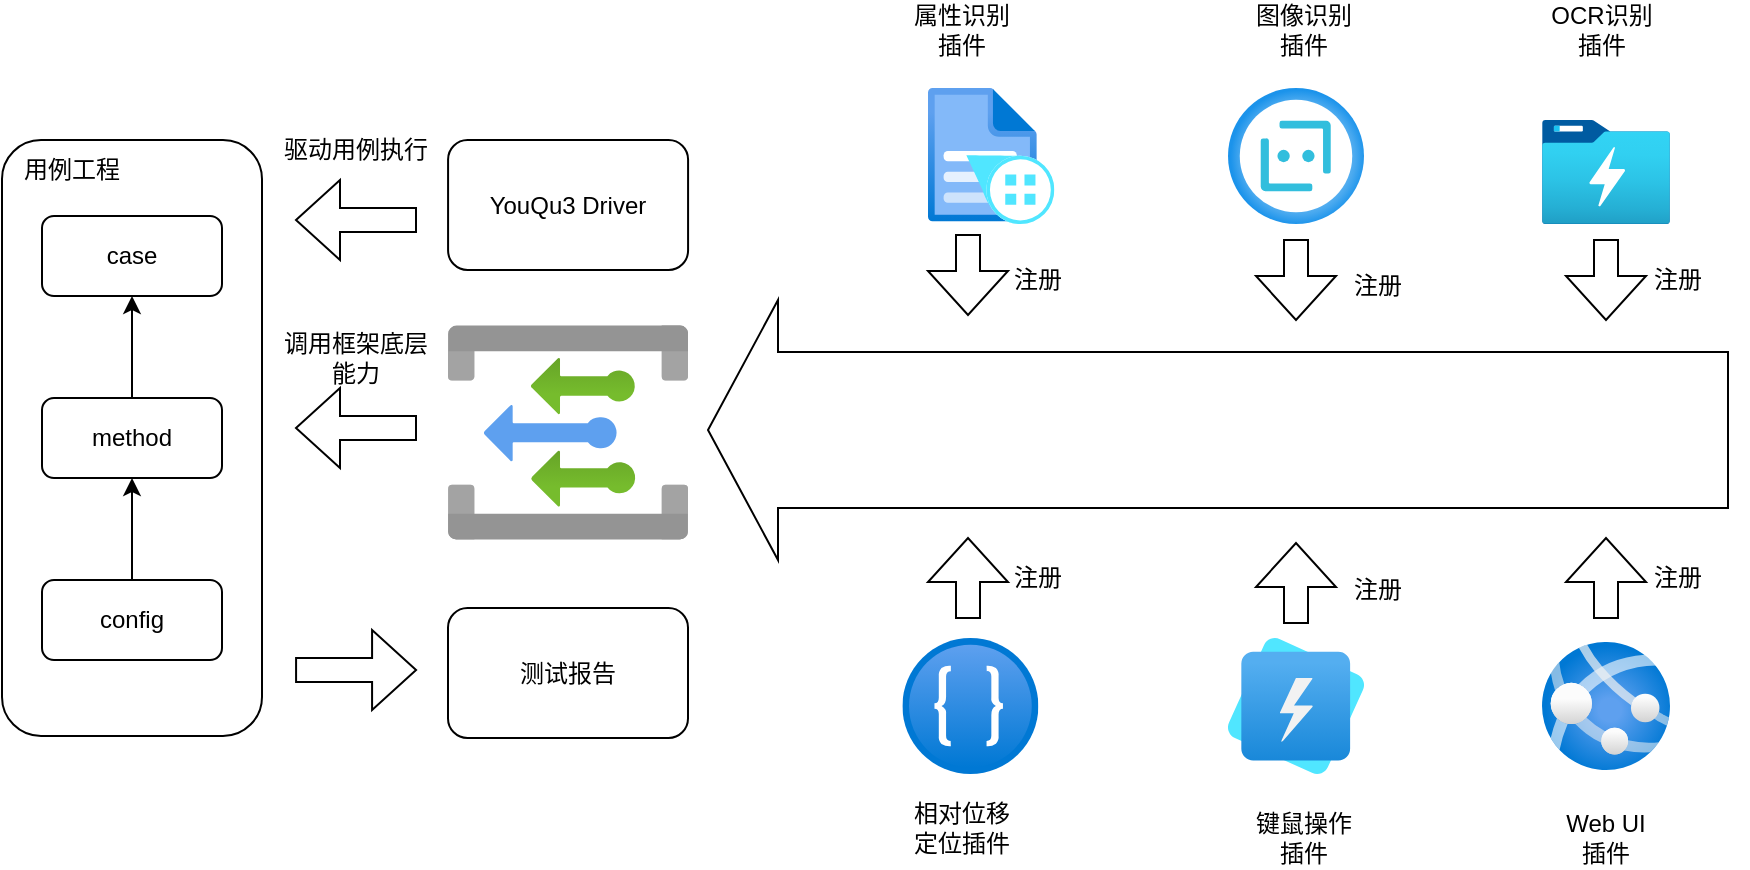 <mxfile version="24.4.10" type="github">
  <diagram name="第 1 页" id="FLwqT2IODWgFMGZDdFb9">
    <mxGraphModel dx="1434" dy="793" grid="1" gridSize="10" guides="1" tooltips="1" connect="1" arrows="1" fold="1" page="1" pageScale="1" pageWidth="827" pageHeight="1169" math="0" shadow="0">
      <root>
        <mxCell id="0" />
        <mxCell id="1" parent="0" />
        <mxCell id="IPiMeqoOZodyVskVW9rZ-2" value="" style="html=1;shadow=0;dashed=0;align=center;verticalAlign=middle;shape=mxgraph.arrows2.arrow;dy=0.4;dx=35;flipH=1;notch=0;" vertex="1" parent="1">
          <mxGeometry x="410" y="380" width="510" height="130" as="geometry" />
        </mxCell>
        <mxCell id="IPiMeqoOZodyVskVW9rZ-5" value="" style="image;aspect=fixed;html=1;points=[];align=center;fontSize=12;image=img/lib/azure2/ai_machine_learning/Form_Recognizers.svg;" vertex="1" parent="1">
          <mxGeometry x="520" y="274" width="63.2" height="68" as="geometry" />
        </mxCell>
        <mxCell id="IPiMeqoOZodyVskVW9rZ-6" value="" style="image;aspect=fixed;html=1;points=[];align=center;fontSize=12;image=img/lib/azure2/ai_machine_learning/Bot_Services.svg;" vertex="1" parent="1">
          <mxGeometry x="670" y="274" width="68" height="68" as="geometry" />
        </mxCell>
        <mxCell id="IPiMeqoOZodyVskVW9rZ-7" value="" style="image;aspect=fixed;html=1;points=[];align=center;fontSize=12;image=img/lib/azure2/ai_machine_learning/Language_Understanding.svg;" vertex="1" parent="1">
          <mxGeometry x="507.2" y="549" width="68" height="68" as="geometry" />
        </mxCell>
        <mxCell id="IPiMeqoOZodyVskVW9rZ-8" value="" style="image;aspect=fixed;html=1;points=[];align=center;fontSize=12;image=img/lib/azure2/analytics/Data_Lake_Analytics.svg;" vertex="1" parent="1">
          <mxGeometry x="670" y="549" width="68" height="68" as="geometry" />
        </mxCell>
        <mxCell id="IPiMeqoOZodyVskVW9rZ-9" value="" style="image;aspect=fixed;html=1;points=[];align=center;fontSize=12;image=img/lib/azure2/app_services/App_Services.svg;" vertex="1" parent="1">
          <mxGeometry x="827" y="551" width="64" height="64" as="geometry" />
        </mxCell>
        <mxCell id="IPiMeqoOZodyVskVW9rZ-10" value="" style="image;aspect=fixed;html=1;points=[];align=center;fontSize=12;image=img/lib/azure2/analytics/Data_Lake_Store_Gen1.svg;" vertex="1" parent="1">
          <mxGeometry x="827" y="290" width="64" height="52" as="geometry" />
        </mxCell>
        <mxCell id="IPiMeqoOZodyVskVW9rZ-11" value="" style="html=1;shadow=0;dashed=0;align=center;verticalAlign=middle;shape=mxgraph.arrows2.arrow;dy=0.7;dx=22;direction=south;notch=0;" vertex="1" parent="1">
          <mxGeometry x="520" y="347.5" width="40" height="40" as="geometry" />
        </mxCell>
        <mxCell id="IPiMeqoOZodyVskVW9rZ-12" value="" style="html=1;shadow=0;dashed=0;align=center;verticalAlign=middle;shape=mxgraph.arrows2.arrow;dy=0.7;dx=22;direction=south;notch=0;" vertex="1" parent="1">
          <mxGeometry x="684" y="350" width="40" height="40" as="geometry" />
        </mxCell>
        <mxCell id="IPiMeqoOZodyVskVW9rZ-13" value="" style="html=1;shadow=0;dashed=0;align=center;verticalAlign=middle;shape=mxgraph.arrows2.arrow;dy=0.7;dx=22;direction=south;notch=0;" vertex="1" parent="1">
          <mxGeometry x="839" y="350" width="40" height="40" as="geometry" />
        </mxCell>
        <mxCell id="IPiMeqoOZodyVskVW9rZ-15" value="" style="html=1;shadow=0;dashed=0;align=center;verticalAlign=middle;shape=mxgraph.arrows2.arrow;dy=0.7;dx=22;direction=north;notch=0;" vertex="1" parent="1">
          <mxGeometry x="520" y="499" width="40" height="40" as="geometry" />
        </mxCell>
        <mxCell id="IPiMeqoOZodyVskVW9rZ-16" value="" style="html=1;shadow=0;dashed=0;align=center;verticalAlign=middle;shape=mxgraph.arrows2.arrow;dy=0.7;dx=22;direction=north;notch=0;" vertex="1" parent="1">
          <mxGeometry x="839" y="499" width="40" height="40" as="geometry" />
        </mxCell>
        <mxCell id="IPiMeqoOZodyVskVW9rZ-17" value="" style="html=1;shadow=0;dashed=0;align=center;verticalAlign=middle;shape=mxgraph.arrows2.arrow;dy=0.7;dx=22;direction=north;notch=0;" vertex="1" parent="1">
          <mxGeometry x="684" y="501.5" width="40" height="40" as="geometry" />
        </mxCell>
        <mxCell id="IPiMeqoOZodyVskVW9rZ-18" value="" style="image;aspect=fixed;html=1;points=[];align=center;fontSize=12;image=img/lib/azure2/integration/Event_Grid_Topics.svg;direction=west;" vertex="1" parent="1">
          <mxGeometry x="280" y="392.5" width="120.04" height="107.5" as="geometry" />
        </mxCell>
        <mxCell id="IPiMeqoOZodyVskVW9rZ-19" value="属性识别插件" style="text;html=1;align=center;verticalAlign=middle;whiteSpace=wrap;rounded=0;" vertex="1" parent="1">
          <mxGeometry x="507.2" y="230" width="60" height="30" as="geometry" />
        </mxCell>
        <mxCell id="IPiMeqoOZodyVskVW9rZ-20" value="图像识别插件" style="text;html=1;align=center;verticalAlign=middle;whiteSpace=wrap;rounded=0;" vertex="1" parent="1">
          <mxGeometry x="678" y="230" width="60" height="30" as="geometry" />
        </mxCell>
        <mxCell id="IPiMeqoOZodyVskVW9rZ-21" value="OCR识别插件" style="text;html=1;align=center;verticalAlign=middle;whiteSpace=wrap;rounded=0;" vertex="1" parent="1">
          <mxGeometry x="827" y="230" width="60" height="30" as="geometry" />
        </mxCell>
        <mxCell id="IPiMeqoOZodyVskVW9rZ-22" value="相对位移定位插件" style="text;html=1;align=center;verticalAlign=middle;whiteSpace=wrap;rounded=0;" vertex="1" parent="1">
          <mxGeometry x="507.2" y="629" width="60" height="30" as="geometry" />
        </mxCell>
        <mxCell id="IPiMeqoOZodyVskVW9rZ-23" value="键鼠操作插件" style="text;html=1;align=center;verticalAlign=middle;whiteSpace=wrap;rounded=0;" vertex="1" parent="1">
          <mxGeometry x="678" y="634" width="60" height="30" as="geometry" />
        </mxCell>
        <mxCell id="IPiMeqoOZodyVskVW9rZ-24" value="Web UI&lt;div&gt;插件&lt;/div&gt;" style="text;html=1;align=center;verticalAlign=middle;whiteSpace=wrap;rounded=0;" vertex="1" parent="1">
          <mxGeometry x="829" y="634" width="60" height="30" as="geometry" />
        </mxCell>
        <mxCell id="IPiMeqoOZodyVskVW9rZ-25" value="驱动用例执行" style="text;html=1;align=center;verticalAlign=middle;whiteSpace=wrap;rounded=0;" vertex="1" parent="1">
          <mxGeometry x="194.04" y="290" width="80" height="30" as="geometry" />
        </mxCell>
        <mxCell id="IPiMeqoOZodyVskVW9rZ-26" value="" style="rounded=1;whiteSpace=wrap;html=1;" vertex="1" parent="1">
          <mxGeometry x="57" y="300" width="130" height="298" as="geometry" />
        </mxCell>
        <mxCell id="IPiMeqoOZodyVskVW9rZ-27" value="YouQu3 Driver" style="rounded=1;whiteSpace=wrap;html=1;" vertex="1" parent="1">
          <mxGeometry x="280.04" y="300" width="120" height="65" as="geometry" />
        </mxCell>
        <mxCell id="IPiMeqoOZodyVskVW9rZ-30" value="" style="html=1;shadow=0;dashed=0;align=center;verticalAlign=middle;shape=mxgraph.arrows2.arrow;dy=0.7;dx=22;direction=west;notch=0;" vertex="1" parent="1">
          <mxGeometry x="204" y="320" width="60" height="40" as="geometry" />
        </mxCell>
        <mxCell id="IPiMeqoOZodyVskVW9rZ-31" value="case" style="rounded=1;whiteSpace=wrap;html=1;" vertex="1" parent="1">
          <mxGeometry x="77" y="338" width="90" height="40" as="geometry" />
        </mxCell>
        <mxCell id="IPiMeqoOZodyVskVW9rZ-42" style="edgeStyle=orthogonalEdgeStyle;rounded=0;orthogonalLoop=1;jettySize=auto;html=1;exitX=0.5;exitY=0;exitDx=0;exitDy=0;" edge="1" parent="1" source="IPiMeqoOZodyVskVW9rZ-32" target="IPiMeqoOZodyVskVW9rZ-31">
          <mxGeometry relative="1" as="geometry" />
        </mxCell>
        <mxCell id="IPiMeqoOZodyVskVW9rZ-32" value="method" style="rounded=1;whiteSpace=wrap;html=1;" vertex="1" parent="1">
          <mxGeometry x="77" y="429" width="90" height="40" as="geometry" />
        </mxCell>
        <mxCell id="IPiMeqoOZodyVskVW9rZ-41" value="" style="edgeStyle=orthogonalEdgeStyle;rounded=0;orthogonalLoop=1;jettySize=auto;html=1;" edge="1" parent="1" source="IPiMeqoOZodyVskVW9rZ-33" target="IPiMeqoOZodyVskVW9rZ-32">
          <mxGeometry relative="1" as="geometry" />
        </mxCell>
        <mxCell id="IPiMeqoOZodyVskVW9rZ-33" value="config" style="rounded=1;whiteSpace=wrap;html=1;" vertex="1" parent="1">
          <mxGeometry x="77" y="520" width="90" height="40" as="geometry" />
        </mxCell>
        <mxCell id="IPiMeqoOZodyVskVW9rZ-34" value="用例工程" style="text;html=1;align=center;verticalAlign=middle;whiteSpace=wrap;rounded=0;" vertex="1" parent="1">
          <mxGeometry x="62" y="300" width="60" height="30" as="geometry" />
        </mxCell>
        <mxCell id="IPiMeqoOZodyVskVW9rZ-36" value="" style="html=1;shadow=0;dashed=0;align=center;verticalAlign=middle;shape=mxgraph.arrows2.arrow;dy=0.7;dx=22;direction=west;notch=0;" vertex="1" parent="1">
          <mxGeometry x="204" y="424" width="60" height="40" as="geometry" />
        </mxCell>
        <mxCell id="IPiMeqoOZodyVskVW9rZ-43" value="调用框架底层能力" style="text;html=1;align=center;verticalAlign=middle;whiteSpace=wrap;rounded=0;" vertex="1" parent="1">
          <mxGeometry x="194" y="394" width="80" height="30" as="geometry" />
        </mxCell>
        <mxCell id="IPiMeqoOZodyVskVW9rZ-44" value="注册" style="text;html=1;align=center;verticalAlign=middle;whiteSpace=wrap;rounded=0;" vertex="1" parent="1">
          <mxGeometry x="540" y="355" width="70" height="30" as="geometry" />
        </mxCell>
        <mxCell id="IPiMeqoOZodyVskVW9rZ-45" value="注册" style="text;html=1;align=center;verticalAlign=middle;whiteSpace=wrap;rounded=0;" vertex="1" parent="1">
          <mxGeometry x="860" y="355" width="70" height="30" as="geometry" />
        </mxCell>
        <mxCell id="IPiMeqoOZodyVskVW9rZ-46" value="注册" style="text;html=1;align=center;verticalAlign=middle;whiteSpace=wrap;rounded=0;" vertex="1" parent="1">
          <mxGeometry x="710" y="357.5" width="70" height="30" as="geometry" />
        </mxCell>
        <mxCell id="IPiMeqoOZodyVskVW9rZ-47" value="注册" style="text;html=1;align=center;verticalAlign=middle;whiteSpace=wrap;rounded=0;" vertex="1" parent="1">
          <mxGeometry x="540" y="504" width="70" height="30" as="geometry" />
        </mxCell>
        <mxCell id="IPiMeqoOZodyVskVW9rZ-48" value="注册" style="text;html=1;align=center;verticalAlign=middle;whiteSpace=wrap;rounded=0;" vertex="1" parent="1">
          <mxGeometry x="710" y="510" width="70" height="30" as="geometry" />
        </mxCell>
        <mxCell id="IPiMeqoOZodyVskVW9rZ-49" value="注册" style="text;html=1;align=center;verticalAlign=middle;whiteSpace=wrap;rounded=0;" vertex="1" parent="1">
          <mxGeometry x="860" y="504" width="70" height="30" as="geometry" />
        </mxCell>
        <mxCell id="IPiMeqoOZodyVskVW9rZ-50" value="测试报告" style="rounded=1;whiteSpace=wrap;html=1;" vertex="1" parent="1">
          <mxGeometry x="280" y="534" width="120" height="65" as="geometry" />
        </mxCell>
        <mxCell id="IPiMeqoOZodyVskVW9rZ-51" value="" style="html=1;shadow=0;dashed=0;align=center;verticalAlign=middle;shape=mxgraph.arrows2.arrow;dy=0.7;dx=22;direction=east;notch=0;" vertex="1" parent="1">
          <mxGeometry x="204.04" y="545" width="60" height="40" as="geometry" />
        </mxCell>
      </root>
    </mxGraphModel>
  </diagram>
</mxfile>
